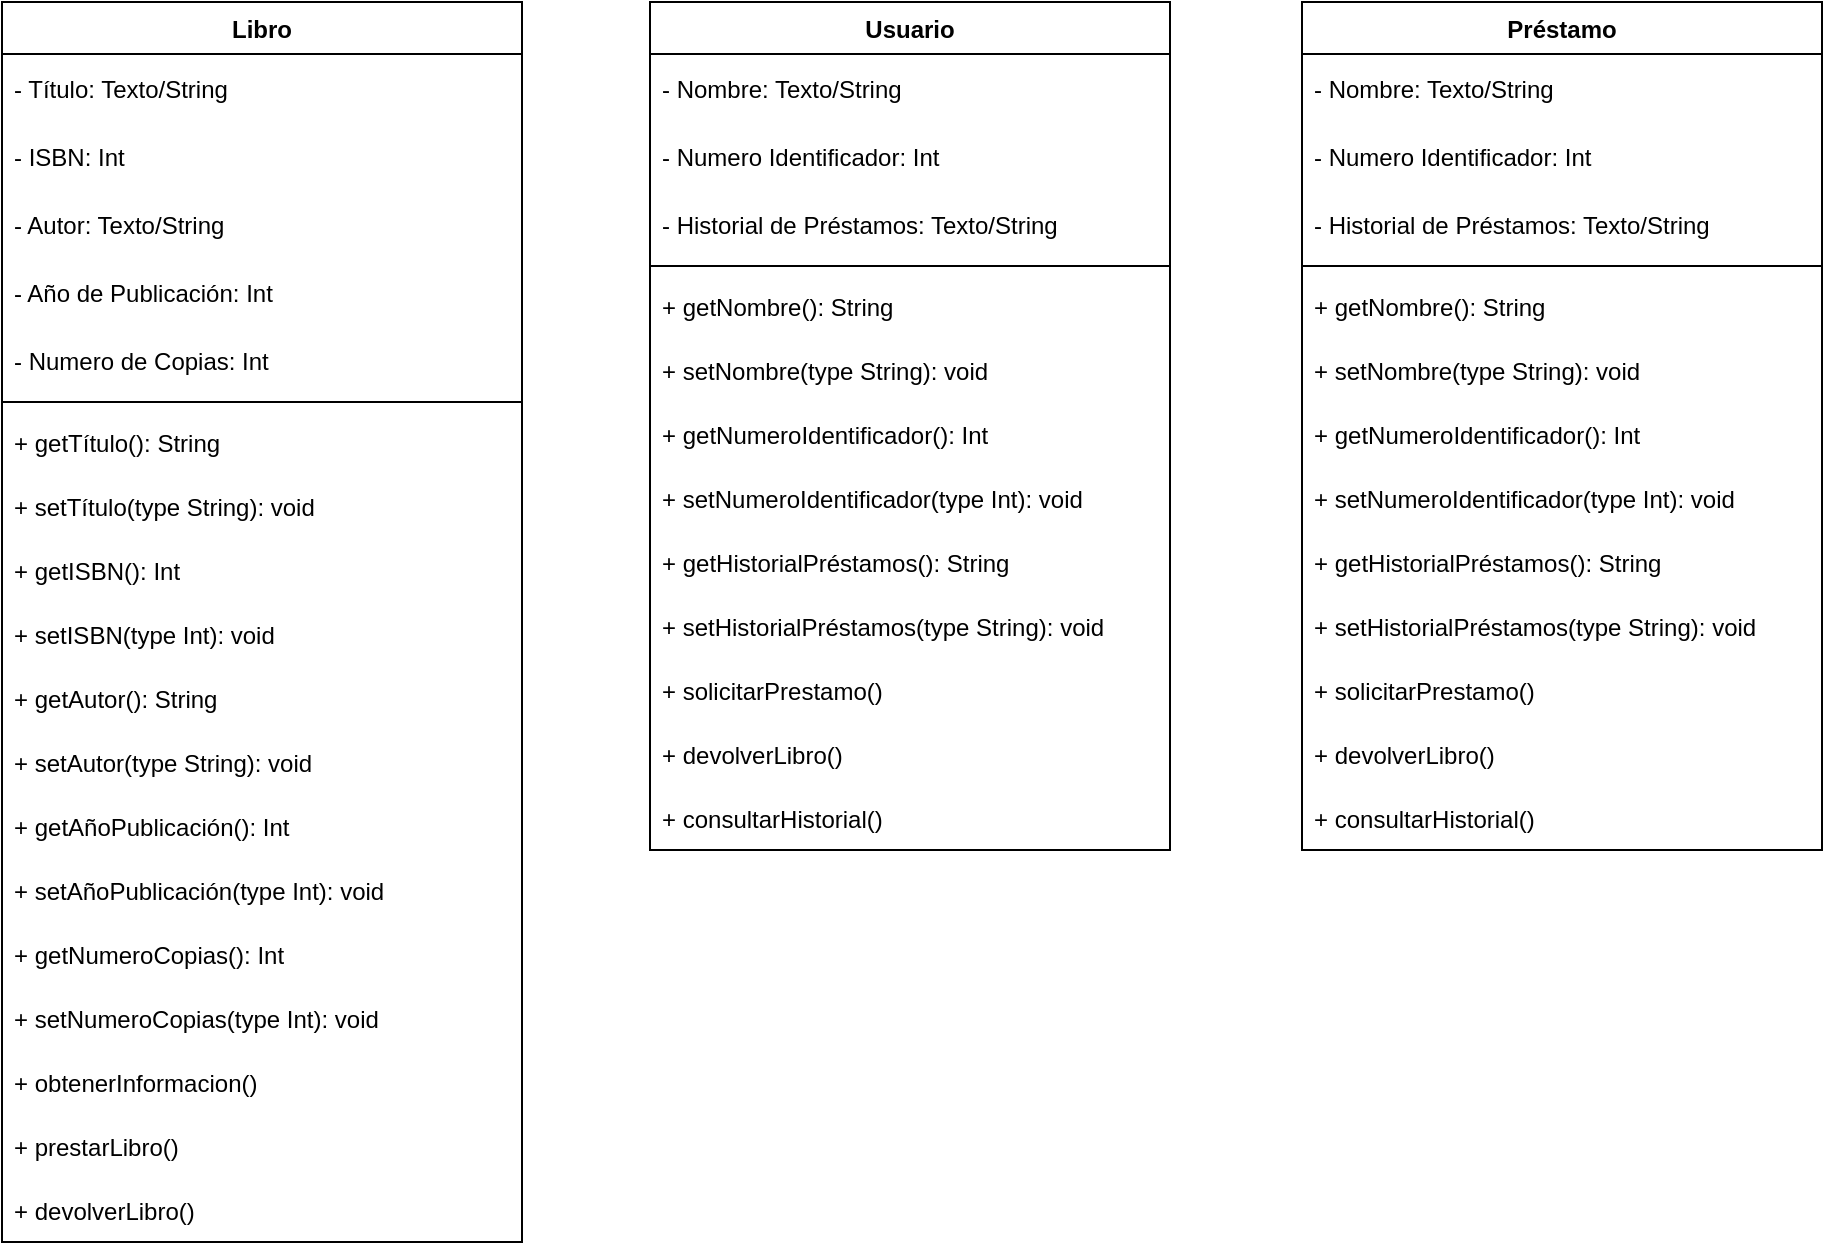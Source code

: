 <mxfile version="22.1.18" type="github">
  <diagram name="Página-1" id="TUS5gieN1rz3YTIe_Czn">
    <mxGraphModel dx="1500" dy="861" grid="1" gridSize="10" guides="1" tooltips="1" connect="1" arrows="1" fold="1" page="1" pageScale="1" pageWidth="827" pageHeight="1169" math="0" shadow="0">
      <root>
        <mxCell id="0" />
        <mxCell id="1" parent="0" />
        <mxCell id="yeNCh0Bpv_U7AYHqmpKk-1" value="Libro" style="swimlane;align=center;verticalAlign=middle;childLayout=stackLayout;horizontal=1;startSize=26;horizontalStack=0;resizeParent=1;resizeParentMax=0;resizeLast=0;collapsible=1;marginBottom=0;" vertex="1" parent="1">
          <mxGeometry x="90" y="50" width="260" height="620" as="geometry">
            <mxRectangle x="320" y="80" width="220" height="30" as="alternateBounds" />
          </mxGeometry>
        </mxCell>
        <mxCell id="yeNCh0Bpv_U7AYHqmpKk-3" value="- Título: Texto/String" style="text;strokeColor=none;fillColor=none;align=left;verticalAlign=middle;spacingLeft=4;spacingRight=4;overflow=hidden;rotatable=0;points=[[0,0.5],[1,0.5]];portConstraint=eastwest;" vertex="1" parent="yeNCh0Bpv_U7AYHqmpKk-1">
          <mxGeometry y="26" width="260" height="34" as="geometry" />
        </mxCell>
        <mxCell id="yeNCh0Bpv_U7AYHqmpKk-9" value="- ISBN: Int" style="text;strokeColor=none;fillColor=none;align=left;verticalAlign=middle;spacingLeft=4;spacingRight=4;overflow=hidden;rotatable=0;points=[[0,0.5],[1,0.5]];portConstraint=eastwest;" vertex="1" parent="yeNCh0Bpv_U7AYHqmpKk-1">
          <mxGeometry y="60" width="260" height="34" as="geometry" />
        </mxCell>
        <mxCell id="yeNCh0Bpv_U7AYHqmpKk-10" value="- Autor: Texto/String" style="text;strokeColor=none;fillColor=none;align=left;verticalAlign=middle;spacingLeft=4;spacingRight=4;overflow=hidden;rotatable=0;points=[[0,0.5],[1,0.5]];portConstraint=eastwest;" vertex="1" parent="yeNCh0Bpv_U7AYHqmpKk-1">
          <mxGeometry y="94" width="260" height="34" as="geometry" />
        </mxCell>
        <mxCell id="yeNCh0Bpv_U7AYHqmpKk-11" value="- Año de Publicación: Int" style="text;strokeColor=none;fillColor=none;align=left;verticalAlign=middle;spacingLeft=4;spacingRight=4;overflow=hidden;rotatable=0;points=[[0,0.5],[1,0.5]];portConstraint=eastwest;" vertex="1" parent="yeNCh0Bpv_U7AYHqmpKk-1">
          <mxGeometry y="128" width="260" height="34" as="geometry" />
        </mxCell>
        <mxCell id="yeNCh0Bpv_U7AYHqmpKk-12" value="- Numero de Copias: Int" style="text;strokeColor=none;fillColor=none;align=left;verticalAlign=middle;spacingLeft=4;spacingRight=4;overflow=hidden;rotatable=0;points=[[0,0.5],[1,0.5]];portConstraint=eastwest;" vertex="1" parent="yeNCh0Bpv_U7AYHqmpKk-1">
          <mxGeometry y="162" width="260" height="34" as="geometry" />
        </mxCell>
        <mxCell id="yeNCh0Bpv_U7AYHqmpKk-4" value="" style="line;strokeWidth=1;fillColor=none;align=left;verticalAlign=middle;spacingTop=-1;spacingLeft=3;spacingRight=3;rotatable=0;labelPosition=right;points=[];portConstraint=eastwest;strokeColor=inherit;" vertex="1" parent="yeNCh0Bpv_U7AYHqmpKk-1">
          <mxGeometry y="196" width="260" height="8" as="geometry" />
        </mxCell>
        <mxCell id="yeNCh0Bpv_U7AYHqmpKk-16" value="+ getTítulo(): String" style="text;strokeColor=none;fillColor=none;align=left;verticalAlign=middle;spacingLeft=4;spacingRight=4;overflow=hidden;rotatable=0;points=[[0,0.5],[1,0.5]];portConstraint=eastwest;" vertex="1" parent="yeNCh0Bpv_U7AYHqmpKk-1">
          <mxGeometry y="204" width="260" height="32" as="geometry" />
        </mxCell>
        <mxCell id="yeNCh0Bpv_U7AYHqmpKk-15" value="+ setTítulo(type String): void" style="text;strokeColor=none;fillColor=none;align=left;verticalAlign=middle;spacingLeft=4;spacingRight=4;overflow=hidden;rotatable=0;points=[[0,0.5],[1,0.5]];portConstraint=eastwest;" vertex="1" parent="yeNCh0Bpv_U7AYHqmpKk-1">
          <mxGeometry y="236" width="260" height="32" as="geometry" />
        </mxCell>
        <mxCell id="yeNCh0Bpv_U7AYHqmpKk-17" value="+ getISBN(): Int" style="text;strokeColor=none;fillColor=none;align=left;verticalAlign=middle;spacingLeft=4;spacingRight=4;overflow=hidden;rotatable=0;points=[[0,0.5],[1,0.5]];portConstraint=eastwest;" vertex="1" parent="yeNCh0Bpv_U7AYHqmpKk-1">
          <mxGeometry y="268" width="260" height="32" as="geometry" />
        </mxCell>
        <mxCell id="yeNCh0Bpv_U7AYHqmpKk-18" value="+ setISBN(type Int): void" style="text;strokeColor=none;fillColor=none;align=left;verticalAlign=middle;spacingLeft=4;spacingRight=4;overflow=hidden;rotatable=0;points=[[0,0.5],[1,0.5]];portConstraint=eastwest;" vertex="1" parent="yeNCh0Bpv_U7AYHqmpKk-1">
          <mxGeometry y="300" width="260" height="32" as="geometry" />
        </mxCell>
        <mxCell id="yeNCh0Bpv_U7AYHqmpKk-19" value="+ getAutor(): String" style="text;strokeColor=none;fillColor=none;align=left;verticalAlign=middle;spacingLeft=4;spacingRight=4;overflow=hidden;rotatable=0;points=[[0,0.5],[1,0.5]];portConstraint=eastwest;" vertex="1" parent="yeNCh0Bpv_U7AYHqmpKk-1">
          <mxGeometry y="332" width="260" height="32" as="geometry" />
        </mxCell>
        <mxCell id="yeNCh0Bpv_U7AYHqmpKk-20" value="+ setAutor(type String): void" style="text;strokeColor=none;fillColor=none;align=left;verticalAlign=middle;spacingLeft=4;spacingRight=4;overflow=hidden;rotatable=0;points=[[0,0.5],[1,0.5]];portConstraint=eastwest;" vertex="1" parent="yeNCh0Bpv_U7AYHqmpKk-1">
          <mxGeometry y="364" width="260" height="32" as="geometry" />
        </mxCell>
        <mxCell id="yeNCh0Bpv_U7AYHqmpKk-21" value="+ getAñoPublicación(): Int" style="text;strokeColor=none;fillColor=none;align=left;verticalAlign=middle;spacingLeft=4;spacingRight=4;overflow=hidden;rotatable=0;points=[[0,0.5],[1,0.5]];portConstraint=eastwest;" vertex="1" parent="yeNCh0Bpv_U7AYHqmpKk-1">
          <mxGeometry y="396" width="260" height="32" as="geometry" />
        </mxCell>
        <mxCell id="yeNCh0Bpv_U7AYHqmpKk-22" value="+ setAñoPublicación(type Int): void" style="text;strokeColor=none;fillColor=none;align=left;verticalAlign=middle;spacingLeft=4;spacingRight=4;overflow=hidden;rotatable=0;points=[[0,0.5],[1,0.5]];portConstraint=eastwest;" vertex="1" parent="yeNCh0Bpv_U7AYHqmpKk-1">
          <mxGeometry y="428" width="260" height="32" as="geometry" />
        </mxCell>
        <mxCell id="yeNCh0Bpv_U7AYHqmpKk-23" value="+ getNumeroCopias(): Int" style="text;strokeColor=none;fillColor=none;align=left;verticalAlign=middle;spacingLeft=4;spacingRight=4;overflow=hidden;rotatable=0;points=[[0,0.5],[1,0.5]];portConstraint=eastwest;" vertex="1" parent="yeNCh0Bpv_U7AYHqmpKk-1">
          <mxGeometry y="460" width="260" height="32" as="geometry" />
        </mxCell>
        <mxCell id="yeNCh0Bpv_U7AYHqmpKk-24" value="+ setNumeroCopias(type Int): void" style="text;strokeColor=none;fillColor=none;align=left;verticalAlign=middle;spacingLeft=4;spacingRight=4;overflow=hidden;rotatable=0;points=[[0,0.5],[1,0.5]];portConstraint=eastwest;" vertex="1" parent="yeNCh0Bpv_U7AYHqmpKk-1">
          <mxGeometry y="492" width="260" height="32" as="geometry" />
        </mxCell>
        <mxCell id="yeNCh0Bpv_U7AYHqmpKk-25" value="+ obtenerInformacion()" style="text;strokeColor=none;fillColor=none;align=left;verticalAlign=middle;spacingLeft=4;spacingRight=4;overflow=hidden;rotatable=0;points=[[0,0.5],[1,0.5]];portConstraint=eastwest;" vertex="1" parent="yeNCh0Bpv_U7AYHqmpKk-1">
          <mxGeometry y="524" width="260" height="32" as="geometry" />
        </mxCell>
        <mxCell id="yeNCh0Bpv_U7AYHqmpKk-26" value="+ prestarLibro()" style="text;strokeColor=none;fillColor=none;align=left;verticalAlign=middle;spacingLeft=4;spacingRight=4;overflow=hidden;rotatable=0;points=[[0,0.5],[1,0.5]];portConstraint=eastwest;" vertex="1" parent="yeNCh0Bpv_U7AYHqmpKk-1">
          <mxGeometry y="556" width="260" height="32" as="geometry" />
        </mxCell>
        <mxCell id="yeNCh0Bpv_U7AYHqmpKk-27" value="+ devolverLibro()" style="text;strokeColor=none;fillColor=none;align=left;verticalAlign=middle;spacingLeft=4;spacingRight=4;overflow=hidden;rotatable=0;points=[[0,0.5],[1,0.5]];portConstraint=eastwest;" vertex="1" parent="yeNCh0Bpv_U7AYHqmpKk-1">
          <mxGeometry y="588" width="260" height="32" as="geometry" />
        </mxCell>
        <mxCell id="yeNCh0Bpv_U7AYHqmpKk-28" value="Usuario" style="swimlane;align=center;verticalAlign=middle;childLayout=stackLayout;horizontal=1;startSize=26;horizontalStack=0;resizeParent=1;resizeParentMax=0;resizeLast=0;collapsible=1;marginBottom=0;" vertex="1" parent="1">
          <mxGeometry x="414" y="50" width="260" height="424" as="geometry">
            <mxRectangle x="320" y="80" width="220" height="30" as="alternateBounds" />
          </mxGeometry>
        </mxCell>
        <mxCell id="yeNCh0Bpv_U7AYHqmpKk-29" value="- Nombre: Texto/String" style="text;strokeColor=none;fillColor=none;align=left;verticalAlign=middle;spacingLeft=4;spacingRight=4;overflow=hidden;rotatable=0;points=[[0,0.5],[1,0.5]];portConstraint=eastwest;" vertex="1" parent="yeNCh0Bpv_U7AYHqmpKk-28">
          <mxGeometry y="26" width="260" height="34" as="geometry" />
        </mxCell>
        <mxCell id="yeNCh0Bpv_U7AYHqmpKk-30" value="- Numero Identificador: Int" style="text;strokeColor=none;fillColor=none;align=left;verticalAlign=middle;spacingLeft=4;spacingRight=4;overflow=hidden;rotatable=0;points=[[0,0.5],[1,0.5]];portConstraint=eastwest;" vertex="1" parent="yeNCh0Bpv_U7AYHqmpKk-28">
          <mxGeometry y="60" width="260" height="34" as="geometry" />
        </mxCell>
        <mxCell id="yeNCh0Bpv_U7AYHqmpKk-31" value="- Historial de Préstamos: Texto/String" style="text;strokeColor=none;fillColor=none;align=left;verticalAlign=middle;spacingLeft=4;spacingRight=4;overflow=hidden;rotatable=0;points=[[0,0.5],[1,0.5]];portConstraint=eastwest;" vertex="1" parent="yeNCh0Bpv_U7AYHqmpKk-28">
          <mxGeometry y="94" width="260" height="34" as="geometry" />
        </mxCell>
        <mxCell id="yeNCh0Bpv_U7AYHqmpKk-34" value="" style="line;strokeWidth=1;fillColor=none;align=left;verticalAlign=middle;spacingTop=-1;spacingLeft=3;spacingRight=3;rotatable=0;labelPosition=right;points=[];portConstraint=eastwest;strokeColor=inherit;" vertex="1" parent="yeNCh0Bpv_U7AYHqmpKk-28">
          <mxGeometry y="128" width="260" height="8" as="geometry" />
        </mxCell>
        <mxCell id="yeNCh0Bpv_U7AYHqmpKk-35" value="+ getNombre(): String" style="text;strokeColor=none;fillColor=none;align=left;verticalAlign=middle;spacingLeft=4;spacingRight=4;overflow=hidden;rotatable=0;points=[[0,0.5],[1,0.5]];portConstraint=eastwest;" vertex="1" parent="yeNCh0Bpv_U7AYHqmpKk-28">
          <mxGeometry y="136" width="260" height="32" as="geometry" />
        </mxCell>
        <mxCell id="yeNCh0Bpv_U7AYHqmpKk-36" value="+ setNombre(type String): void" style="text;strokeColor=none;fillColor=none;align=left;verticalAlign=middle;spacingLeft=4;spacingRight=4;overflow=hidden;rotatable=0;points=[[0,0.5],[1,0.5]];portConstraint=eastwest;" vertex="1" parent="yeNCh0Bpv_U7AYHqmpKk-28">
          <mxGeometry y="168" width="260" height="32" as="geometry" />
        </mxCell>
        <mxCell id="yeNCh0Bpv_U7AYHqmpKk-37" value="+ getNumeroIdentificador(): Int" style="text;strokeColor=none;fillColor=none;align=left;verticalAlign=middle;spacingLeft=4;spacingRight=4;overflow=hidden;rotatable=0;points=[[0,0.5],[1,0.5]];portConstraint=eastwest;" vertex="1" parent="yeNCh0Bpv_U7AYHqmpKk-28">
          <mxGeometry y="200" width="260" height="32" as="geometry" />
        </mxCell>
        <mxCell id="yeNCh0Bpv_U7AYHqmpKk-38" value="+ setNumeroIdentificador(type Int): void" style="text;strokeColor=none;fillColor=none;align=left;verticalAlign=middle;spacingLeft=4;spacingRight=4;overflow=hidden;rotatable=0;points=[[0,0.5],[1,0.5]];portConstraint=eastwest;" vertex="1" parent="yeNCh0Bpv_U7AYHqmpKk-28">
          <mxGeometry y="232" width="260" height="32" as="geometry" />
        </mxCell>
        <mxCell id="yeNCh0Bpv_U7AYHqmpKk-48" value="+ getHistorialPréstamos(): String" style="text;strokeColor=none;fillColor=none;align=left;verticalAlign=middle;spacingLeft=4;spacingRight=4;overflow=hidden;rotatable=0;points=[[0,0.5],[1,0.5]];portConstraint=eastwest;" vertex="1" parent="yeNCh0Bpv_U7AYHqmpKk-28">
          <mxGeometry y="264" width="260" height="32" as="geometry" />
        </mxCell>
        <mxCell id="yeNCh0Bpv_U7AYHqmpKk-49" value="+ setHistorialPréstamos(type String): void" style="text;strokeColor=none;fillColor=none;align=left;verticalAlign=middle;spacingLeft=4;spacingRight=4;overflow=hidden;rotatable=0;points=[[0,0.5],[1,0.5]];portConstraint=eastwest;" vertex="1" parent="yeNCh0Bpv_U7AYHqmpKk-28">
          <mxGeometry y="296" width="260" height="32" as="geometry" />
        </mxCell>
        <mxCell id="yeNCh0Bpv_U7AYHqmpKk-51" value="+ solicitarPrestamo()" style="text;strokeColor=none;fillColor=none;align=left;verticalAlign=middle;spacingLeft=4;spacingRight=4;overflow=hidden;rotatable=0;points=[[0,0.5],[1,0.5]];portConstraint=eastwest;" vertex="1" parent="yeNCh0Bpv_U7AYHqmpKk-28">
          <mxGeometry y="328" width="260" height="32" as="geometry" />
        </mxCell>
        <mxCell id="yeNCh0Bpv_U7AYHqmpKk-53" value="+ devolverLibro()" style="text;strokeColor=none;fillColor=none;align=left;verticalAlign=middle;spacingLeft=4;spacingRight=4;overflow=hidden;rotatable=0;points=[[0,0.5],[1,0.5]];portConstraint=eastwest;" vertex="1" parent="yeNCh0Bpv_U7AYHqmpKk-28">
          <mxGeometry y="360" width="260" height="32" as="geometry" />
        </mxCell>
        <mxCell id="yeNCh0Bpv_U7AYHqmpKk-54" value="+ consultarHistorial()" style="text;strokeColor=none;fillColor=none;align=left;verticalAlign=middle;spacingLeft=4;spacingRight=4;overflow=hidden;rotatable=0;points=[[0,0.5],[1,0.5]];portConstraint=eastwest;" vertex="1" parent="yeNCh0Bpv_U7AYHqmpKk-28">
          <mxGeometry y="392" width="260" height="32" as="geometry" />
        </mxCell>
        <mxCell id="yeNCh0Bpv_U7AYHqmpKk-55" value="Préstamo" style="swimlane;align=center;verticalAlign=middle;childLayout=stackLayout;horizontal=1;startSize=26;horizontalStack=0;resizeParent=1;resizeParentMax=0;resizeLast=0;collapsible=1;marginBottom=0;" vertex="1" parent="1">
          <mxGeometry x="740" y="50" width="260" height="424" as="geometry">
            <mxRectangle x="320" y="80" width="220" height="30" as="alternateBounds" />
          </mxGeometry>
        </mxCell>
        <mxCell id="yeNCh0Bpv_U7AYHqmpKk-56" value="- Nombre: Texto/String" style="text;strokeColor=none;fillColor=none;align=left;verticalAlign=middle;spacingLeft=4;spacingRight=4;overflow=hidden;rotatable=0;points=[[0,0.5],[1,0.5]];portConstraint=eastwest;" vertex="1" parent="yeNCh0Bpv_U7AYHqmpKk-55">
          <mxGeometry y="26" width="260" height="34" as="geometry" />
        </mxCell>
        <mxCell id="yeNCh0Bpv_U7AYHqmpKk-57" value="- Numero Identificador: Int" style="text;strokeColor=none;fillColor=none;align=left;verticalAlign=middle;spacingLeft=4;spacingRight=4;overflow=hidden;rotatable=0;points=[[0,0.5],[1,0.5]];portConstraint=eastwest;" vertex="1" parent="yeNCh0Bpv_U7AYHqmpKk-55">
          <mxGeometry y="60" width="260" height="34" as="geometry" />
        </mxCell>
        <mxCell id="yeNCh0Bpv_U7AYHqmpKk-58" value="- Historial de Préstamos: Texto/String" style="text;strokeColor=none;fillColor=none;align=left;verticalAlign=middle;spacingLeft=4;spacingRight=4;overflow=hidden;rotatable=0;points=[[0,0.5],[1,0.5]];portConstraint=eastwest;" vertex="1" parent="yeNCh0Bpv_U7AYHqmpKk-55">
          <mxGeometry y="94" width="260" height="34" as="geometry" />
        </mxCell>
        <mxCell id="yeNCh0Bpv_U7AYHqmpKk-59" value="" style="line;strokeWidth=1;fillColor=none;align=left;verticalAlign=middle;spacingTop=-1;spacingLeft=3;spacingRight=3;rotatable=0;labelPosition=right;points=[];portConstraint=eastwest;strokeColor=inherit;" vertex="1" parent="yeNCh0Bpv_U7AYHqmpKk-55">
          <mxGeometry y="128" width="260" height="8" as="geometry" />
        </mxCell>
        <mxCell id="yeNCh0Bpv_U7AYHqmpKk-60" value="+ getNombre(): String" style="text;strokeColor=none;fillColor=none;align=left;verticalAlign=middle;spacingLeft=4;spacingRight=4;overflow=hidden;rotatable=0;points=[[0,0.5],[1,0.5]];portConstraint=eastwest;" vertex="1" parent="yeNCh0Bpv_U7AYHqmpKk-55">
          <mxGeometry y="136" width="260" height="32" as="geometry" />
        </mxCell>
        <mxCell id="yeNCh0Bpv_U7AYHqmpKk-61" value="+ setNombre(type String): void" style="text;strokeColor=none;fillColor=none;align=left;verticalAlign=middle;spacingLeft=4;spacingRight=4;overflow=hidden;rotatable=0;points=[[0,0.5],[1,0.5]];portConstraint=eastwest;" vertex="1" parent="yeNCh0Bpv_U7AYHqmpKk-55">
          <mxGeometry y="168" width="260" height="32" as="geometry" />
        </mxCell>
        <mxCell id="yeNCh0Bpv_U7AYHqmpKk-62" value="+ getNumeroIdentificador(): Int" style="text;strokeColor=none;fillColor=none;align=left;verticalAlign=middle;spacingLeft=4;spacingRight=4;overflow=hidden;rotatable=0;points=[[0,0.5],[1,0.5]];portConstraint=eastwest;" vertex="1" parent="yeNCh0Bpv_U7AYHqmpKk-55">
          <mxGeometry y="200" width="260" height="32" as="geometry" />
        </mxCell>
        <mxCell id="yeNCh0Bpv_U7AYHqmpKk-63" value="+ setNumeroIdentificador(type Int): void" style="text;strokeColor=none;fillColor=none;align=left;verticalAlign=middle;spacingLeft=4;spacingRight=4;overflow=hidden;rotatable=0;points=[[0,0.5],[1,0.5]];portConstraint=eastwest;" vertex="1" parent="yeNCh0Bpv_U7AYHqmpKk-55">
          <mxGeometry y="232" width="260" height="32" as="geometry" />
        </mxCell>
        <mxCell id="yeNCh0Bpv_U7AYHqmpKk-64" value="+ getHistorialPréstamos(): String" style="text;strokeColor=none;fillColor=none;align=left;verticalAlign=middle;spacingLeft=4;spacingRight=4;overflow=hidden;rotatable=0;points=[[0,0.5],[1,0.5]];portConstraint=eastwest;" vertex="1" parent="yeNCh0Bpv_U7AYHqmpKk-55">
          <mxGeometry y="264" width="260" height="32" as="geometry" />
        </mxCell>
        <mxCell id="yeNCh0Bpv_U7AYHqmpKk-65" value="+ setHistorialPréstamos(type String): void" style="text;strokeColor=none;fillColor=none;align=left;verticalAlign=middle;spacingLeft=4;spacingRight=4;overflow=hidden;rotatable=0;points=[[0,0.5],[1,0.5]];portConstraint=eastwest;" vertex="1" parent="yeNCh0Bpv_U7AYHqmpKk-55">
          <mxGeometry y="296" width="260" height="32" as="geometry" />
        </mxCell>
        <mxCell id="yeNCh0Bpv_U7AYHqmpKk-66" value="+ solicitarPrestamo()" style="text;strokeColor=none;fillColor=none;align=left;verticalAlign=middle;spacingLeft=4;spacingRight=4;overflow=hidden;rotatable=0;points=[[0,0.5],[1,0.5]];portConstraint=eastwest;" vertex="1" parent="yeNCh0Bpv_U7AYHqmpKk-55">
          <mxGeometry y="328" width="260" height="32" as="geometry" />
        </mxCell>
        <mxCell id="yeNCh0Bpv_U7AYHqmpKk-67" value="+ devolverLibro()" style="text;strokeColor=none;fillColor=none;align=left;verticalAlign=middle;spacingLeft=4;spacingRight=4;overflow=hidden;rotatable=0;points=[[0,0.5],[1,0.5]];portConstraint=eastwest;" vertex="1" parent="yeNCh0Bpv_U7AYHqmpKk-55">
          <mxGeometry y="360" width="260" height="32" as="geometry" />
        </mxCell>
        <mxCell id="yeNCh0Bpv_U7AYHqmpKk-68" value="+ consultarHistorial()" style="text;strokeColor=none;fillColor=none;align=left;verticalAlign=middle;spacingLeft=4;spacingRight=4;overflow=hidden;rotatable=0;points=[[0,0.5],[1,0.5]];portConstraint=eastwest;" vertex="1" parent="yeNCh0Bpv_U7AYHqmpKk-55">
          <mxGeometry y="392" width="260" height="32" as="geometry" />
        </mxCell>
      </root>
    </mxGraphModel>
  </diagram>
</mxfile>
